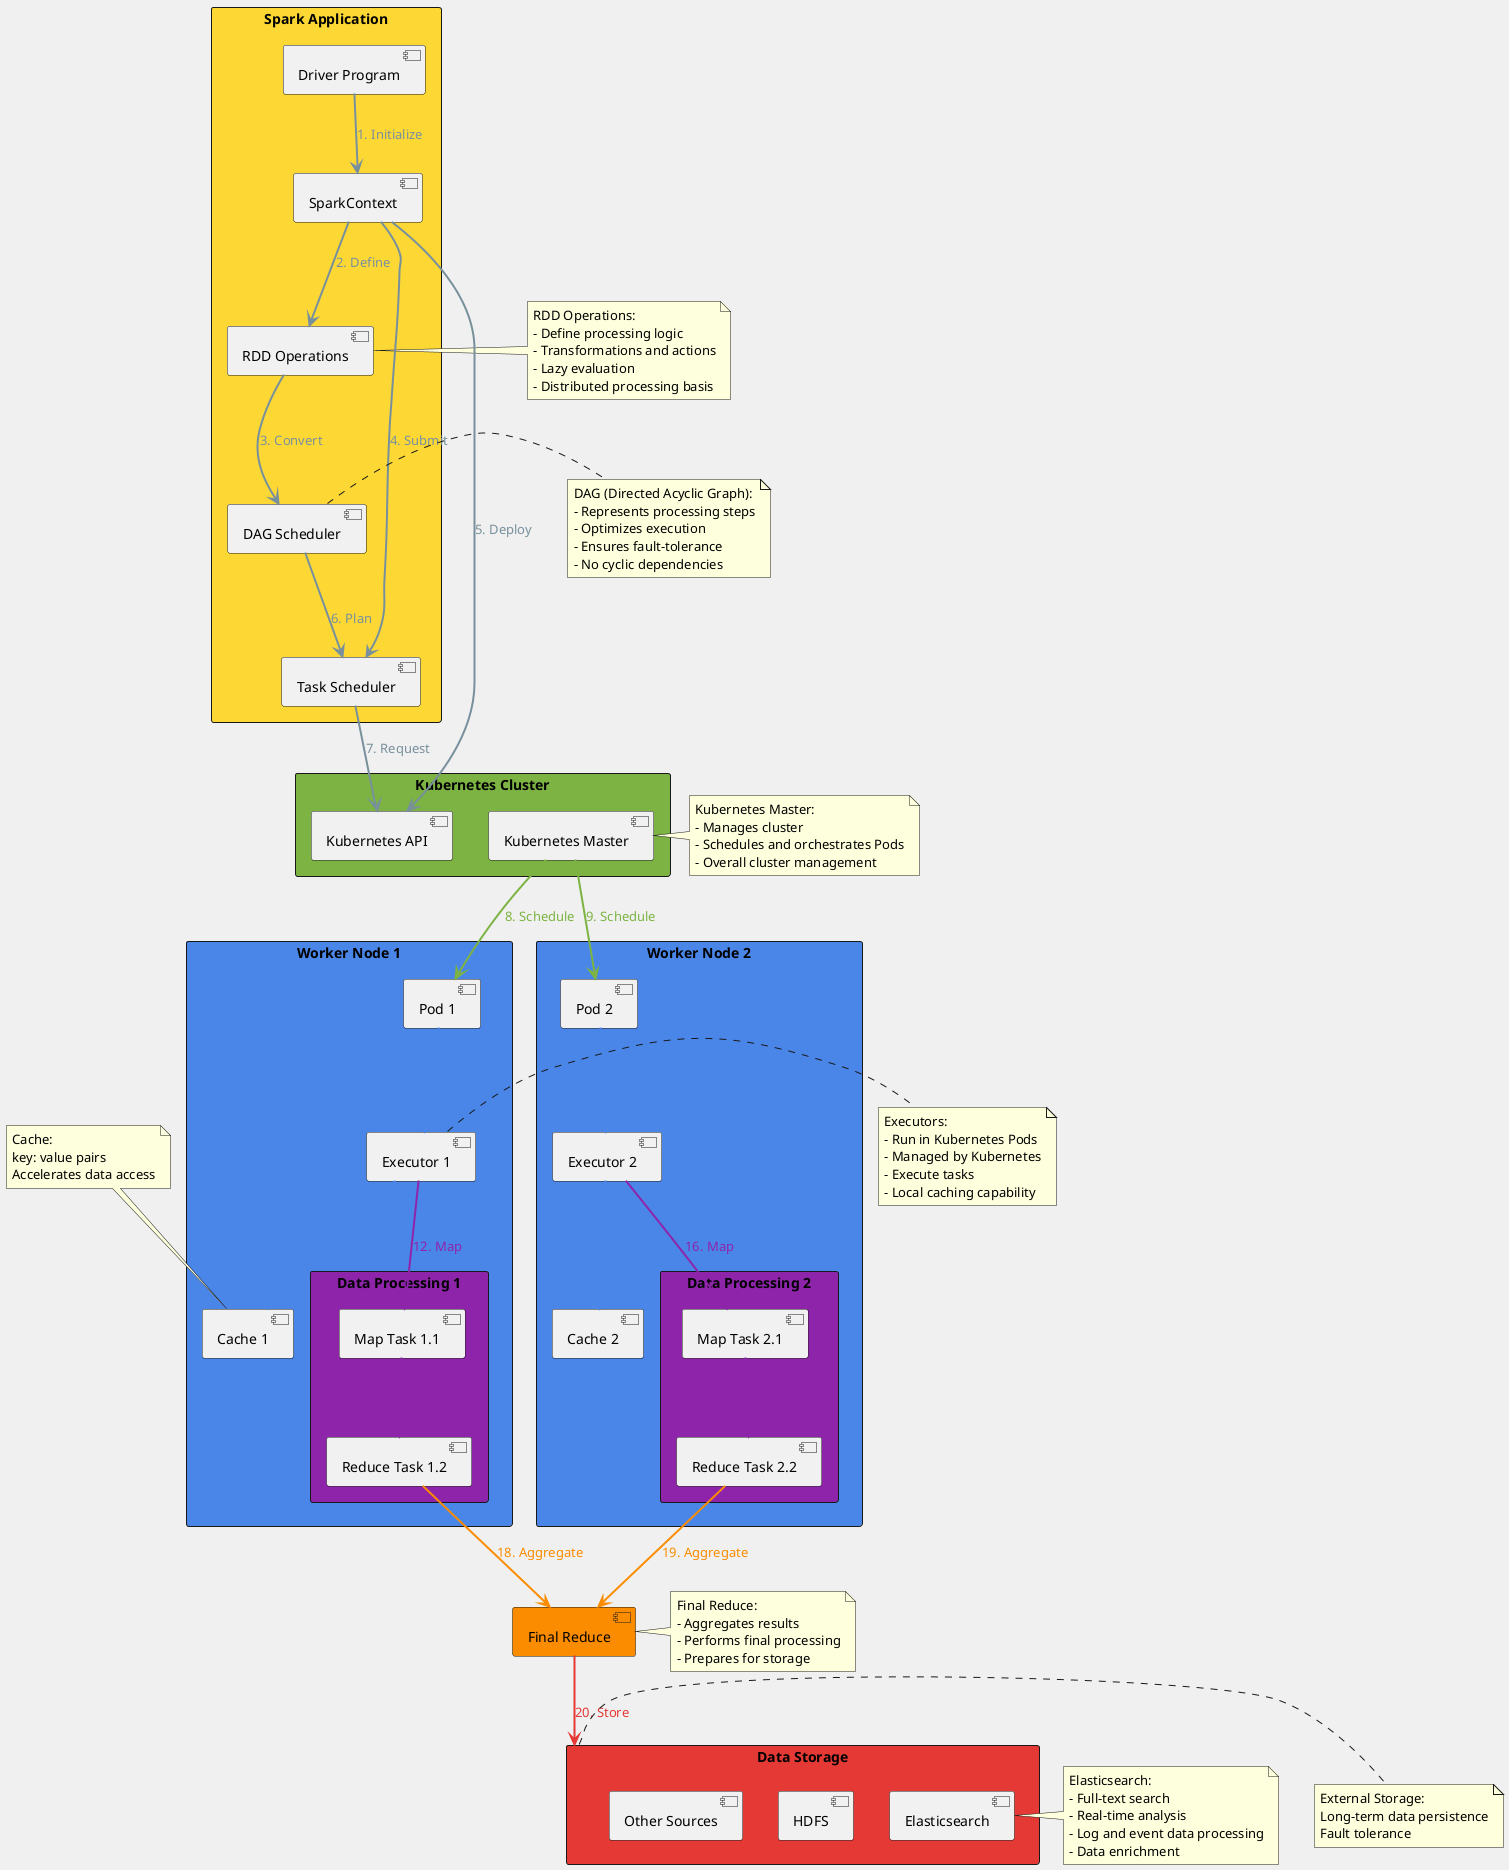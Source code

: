 @startuml
!pragma layout dot
skinparam backgroundColor #F0F0F0
allowmixing

rectangle "Spark Application" as SparkApp #FDD835 {
    component "Driver Program" as Driver
    component "SparkContext" as SC
    component "RDD Operations" as RDDOps
    component "DAG Scheduler" as DAG
    component "Task Scheduler" as TS
}

rectangle "Kubernetes Cluster" as K8sCluster #7CB342 {
    component "Kubernetes Master" as K8sMaster
    component "Kubernetes API" as K8sAPI
}

rectangle "Worker Node 1" as Node1 #4A86E8 {
    component "Pod 1" as Pod1
    component "Executor 1" as E1
    component "Cache 1" as C1
    rectangle "Data Processing 1" as LDP1 #8E24AA {
        component "Map Task 1.1" as MT11
        component "Reduce Task 1.2" as RT12
    }
}

rectangle "Worker Node 2" as Node2 #4A86E8 {
    component "Pod 2" as Pod2
    component "Executor 2" as E2
    component "Cache 2" as C2
    rectangle "Data Processing 2" as LDP2 #8E24AA {
        component "Map Task 2.1" as MT21
        component "Reduce Task 2.2" as RT22
    }
}

component "Final Reduce" as FinalReduce #FB8C00

rectangle "Data Storage" as Storage #E53935 {
    component "HDFS" as HDFS
    component "Elasticsearch" as ES
    component "Other Sources" as Others
}

Driver -[#78909C,thickness=2]-> SC : <color:#78909C>1. Initialize
SC -[#78909C,thickness=2]-> RDDOps : <color:#78909C>2. Define
RDDOps -[#78909C,thickness=2]-> DAG : <color:#78909C>3. Convert
SC -[#78909C,thickness=2]-> TS : <color:#78909C>4. Submit
SC -[#78909C,thickness=2]-> K8sAPI : <color:#78909C>5. Deploy
DAG -[#78909C,thickness=2]-> TS : <color:#78909C>6. Plan
TS -[#78909C,thickness=2]-> K8sAPI : <color:#78909C>7. Request
K8sMaster -[#7CB342,thickness=2]-> Pod1 : <color:#7CB342>8. Schedule
K8sMaster -[#7CB342,thickness=2]-> Pod2 : <color:#7CB342>9. Schedule
Pod1 -[#4A86E8,thickness=2]-> E1 : <color:#4A86E8>10. Run
E1 -[#4A86E8,thickness=2]-> C1 : <color:#4A86E8>11. Cache
E1 -[#8E24AA,thickness=2]-> MT11 : <color:#8E24AA>12. Map
MT11 -[#8E24AA,thickness=2]-> RT12 : <color:#8E24AA>13. Reduce
Pod2 -[#4A86E8,thickness=2]-> E2 : <color:#4A86E8>14. Run
E2 -[#4A86E8,thickness=2]-> C2 : <color:#4A86E8>15. Cache
E2 -[#8E24AA,thickness=2]-> MT21 : <color:#8E24AA>16. Map
MT21 -[#8E24AA,thickness=2]-> RT22 : <color:#8E24AA>17. Reduce
RT12 -[#FB8C00,thickness=2]-> FinalReduce : <color:#FB8C00>18. Aggregate
RT22 -[#FB8C00,thickness=2]-> FinalReduce : <color:#FB8C00>19. Aggregate
FinalReduce -[#E53935,thickness=2]-> Storage : <color:#E53935>20. Store

note right of RDDOps
  RDD Operations:
  - Define processing logic
  - Transformations and actions
  - Lazy evaluation
  - Distributed processing basis
end note

note right of DAG
  DAG (Directed Acyclic Graph):
  - Represents processing steps
  - Optimizes execution
  - Ensures fault-tolerance
  - No cyclic dependencies
end note

note right of ES
  Elasticsearch:
  - Full-text search
  - Real-time analysis
  - Log and event data processing
  - Data enrichment
end note

note top of C1
  Cache:
  key: value pairs
  Accelerates data access
end note

note right of Storage
  External Storage:
  Long-term data persistence
  Fault tolerance
end note

note right of K8sMaster
  Kubernetes Master:
  - Manages cluster
  - Schedules and orchestrates Pods
  - Overall cluster management
end note

note right of E1
  Executors:
  - Run in Kubernetes Pods
  - Managed by Kubernetes
  - Execute tasks
  - Local caching capability
end note

note right of FinalReduce
  Final Reduce:
  - Aggregates results
  - Performs final processing
  - Prepares for storage
end note

@enduml
